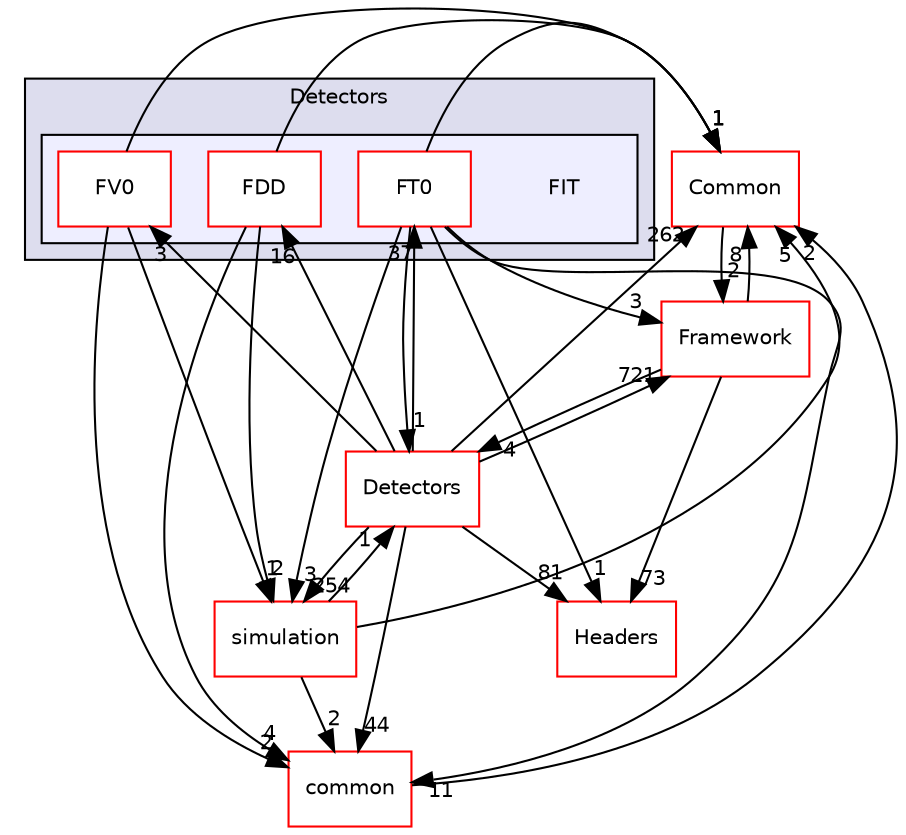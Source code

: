 digraph "/home/travis/build/AliceO2Group/AliceO2/DataFormats/Detectors/FIT" {
  bgcolor=transparent;
  compound=true
  node [ fontsize="10", fontname="Helvetica"];
  edge [ labelfontsize="10", labelfontname="Helvetica"];
  subgraph clusterdir_2801adc79bf3c286b1b479858d2cade4 {
    graph [ bgcolor="#ddddee", pencolor="black", label="Detectors" fontname="Helvetica", fontsize="10", URL="dir_2801adc79bf3c286b1b479858d2cade4.html"]
  subgraph clusterdir_6f689773863a160ed4e9bc61c1008ba5 {
    graph [ bgcolor="#eeeeff", pencolor="black", label="" URL="dir_6f689773863a160ed4e9bc61c1008ba5.html"];
    dir_6f689773863a160ed4e9bc61c1008ba5 [shape=plaintext label="FIT"];
    dir_a5e2f96db9c63d5e1b2e8bbeecdeca98 [shape=box label="FDD" color="red" fillcolor="white" style="filled" URL="dir_a5e2f96db9c63d5e1b2e8bbeecdeca98.html"];
    dir_c4f8a341900d529ea5f1c2b568ba3222 [shape=box label="FT0" color="red" fillcolor="white" style="filled" URL="dir_c4f8a341900d529ea5f1c2b568ba3222.html"];
    dir_f4f1e38aba3110f726ddf74e738f6d97 [shape=box label="FV0" color="red" fillcolor="white" style="filled" URL="dir_f4f1e38aba3110f726ddf74e738f6d97.html"];
  }
  }
  dir_4ab6b4cc6a7edbff49100e9123df213f [shape=box label="Common" color="red" URL="dir_4ab6b4cc6a7edbff49100e9123df213f.html"];
  dir_051dca18e802f8e9474f2e30d29c04e0 [shape=box label="Detectors" color="red" URL="dir_051dca18e802f8e9474f2e30d29c04e0.html"];
  dir_183e7c4434404fe9096e1bd8673e1fcf [shape=box label="Headers" color="red" URL="dir_183e7c4434404fe9096e1bd8673e1fcf.html"];
  dir_047746f9f311f49446db9474b7431d0d [shape=box label="simulation" color="red" URL="dir_047746f9f311f49446db9474b7431d0d.html"];
  dir_7924ba4398ae4560cd37376e44666c6d [shape=box label="common" color="red" URL="dir_7924ba4398ae4560cd37376e44666c6d.html"];
  dir_bcbb2cf9a3d3d83e5515c82071a07177 [shape=box label="Framework" color="red" URL="dir_bcbb2cf9a3d3d83e5515c82071a07177.html"];
  dir_4ab6b4cc6a7edbff49100e9123df213f->dir_bcbb2cf9a3d3d83e5515c82071a07177 [headlabel="2", labeldistance=1.5 headhref="dir_000027_000013.html"];
  dir_051dca18e802f8e9474f2e30d29c04e0->dir_4ab6b4cc6a7edbff49100e9123df213f [headlabel="262", labeldistance=1.5 headhref="dir_000039_000027.html"];
  dir_051dca18e802f8e9474f2e30d29c04e0->dir_183e7c4434404fe9096e1bd8673e1fcf [headlabel="81", labeldistance=1.5 headhref="dir_000039_000080.html"];
  dir_051dca18e802f8e9474f2e30d29c04e0->dir_a5e2f96db9c63d5e1b2e8bbeecdeca98 [headlabel="16", labeldistance=1.5 headhref="dir_000039_000120.html"];
  dir_051dca18e802f8e9474f2e30d29c04e0->dir_047746f9f311f49446db9474b7431d0d [headlabel="254", labeldistance=1.5 headhref="dir_000039_000245.html"];
  dir_051dca18e802f8e9474f2e30d29c04e0->dir_7924ba4398ae4560cd37376e44666c6d [headlabel="44", labeldistance=1.5 headhref="dir_000039_000077.html"];
  dir_051dca18e802f8e9474f2e30d29c04e0->dir_bcbb2cf9a3d3d83e5515c82071a07177 [headlabel="721", labeldistance=1.5 headhref="dir_000039_000013.html"];
  dir_051dca18e802f8e9474f2e30d29c04e0->dir_c4f8a341900d529ea5f1c2b568ba3222 [headlabel="37", labeldistance=1.5 headhref="dir_000039_000123.html"];
  dir_051dca18e802f8e9474f2e30d29c04e0->dir_f4f1e38aba3110f726ddf74e738f6d97 [headlabel="3", labeldistance=1.5 headhref="dir_000039_000190.html"];
  dir_a5e2f96db9c63d5e1b2e8bbeecdeca98->dir_4ab6b4cc6a7edbff49100e9123df213f [headlabel="1", labeldistance=1.5 headhref="dir_000120_000027.html"];
  dir_a5e2f96db9c63d5e1b2e8bbeecdeca98->dir_047746f9f311f49446db9474b7431d0d [headlabel="2", labeldistance=1.5 headhref="dir_000120_000245.html"];
  dir_a5e2f96db9c63d5e1b2e8bbeecdeca98->dir_7924ba4398ae4560cd37376e44666c6d [headlabel="4", labeldistance=1.5 headhref="dir_000120_000077.html"];
  dir_047746f9f311f49446db9474b7431d0d->dir_4ab6b4cc6a7edbff49100e9123df213f [headlabel="5", labeldistance=1.5 headhref="dir_000245_000027.html"];
  dir_047746f9f311f49446db9474b7431d0d->dir_051dca18e802f8e9474f2e30d29c04e0 [headlabel="1", labeldistance=1.5 headhref="dir_000245_000039.html"];
  dir_047746f9f311f49446db9474b7431d0d->dir_7924ba4398ae4560cd37376e44666c6d [headlabel="2", labeldistance=1.5 headhref="dir_000245_000077.html"];
  dir_7924ba4398ae4560cd37376e44666c6d->dir_4ab6b4cc6a7edbff49100e9123df213f [headlabel="2", labeldistance=1.5 headhref="dir_000077_000027.html"];
  dir_bcbb2cf9a3d3d83e5515c82071a07177->dir_4ab6b4cc6a7edbff49100e9123df213f [headlabel="8", labeldistance=1.5 headhref="dir_000013_000027.html"];
  dir_bcbb2cf9a3d3d83e5515c82071a07177->dir_051dca18e802f8e9474f2e30d29c04e0 [headlabel="4", labeldistance=1.5 headhref="dir_000013_000039.html"];
  dir_bcbb2cf9a3d3d83e5515c82071a07177->dir_183e7c4434404fe9096e1bd8673e1fcf [headlabel="73", labeldistance=1.5 headhref="dir_000013_000080.html"];
  dir_c4f8a341900d529ea5f1c2b568ba3222->dir_4ab6b4cc6a7edbff49100e9123df213f [headlabel="1", labeldistance=1.5 headhref="dir_000123_000027.html"];
  dir_c4f8a341900d529ea5f1c2b568ba3222->dir_051dca18e802f8e9474f2e30d29c04e0 [headlabel="1", labeldistance=1.5 headhref="dir_000123_000039.html"];
  dir_c4f8a341900d529ea5f1c2b568ba3222->dir_183e7c4434404fe9096e1bd8673e1fcf [headlabel="1", labeldistance=1.5 headhref="dir_000123_000080.html"];
  dir_c4f8a341900d529ea5f1c2b568ba3222->dir_047746f9f311f49446db9474b7431d0d [headlabel="3", labeldistance=1.5 headhref="dir_000123_000245.html"];
  dir_c4f8a341900d529ea5f1c2b568ba3222->dir_7924ba4398ae4560cd37376e44666c6d [headlabel="11", labeldistance=1.5 headhref="dir_000123_000077.html"];
  dir_c4f8a341900d529ea5f1c2b568ba3222->dir_bcbb2cf9a3d3d83e5515c82071a07177 [headlabel="3", labeldistance=1.5 headhref="dir_000123_000013.html"];
  dir_f4f1e38aba3110f726ddf74e738f6d97->dir_4ab6b4cc6a7edbff49100e9123df213f [headlabel="1", labeldistance=1.5 headhref="dir_000190_000027.html"];
  dir_f4f1e38aba3110f726ddf74e738f6d97->dir_047746f9f311f49446db9474b7431d0d [headlabel="1", labeldistance=1.5 headhref="dir_000190_000245.html"];
  dir_f4f1e38aba3110f726ddf74e738f6d97->dir_7924ba4398ae4560cd37376e44666c6d [headlabel="2", labeldistance=1.5 headhref="dir_000190_000077.html"];
}
